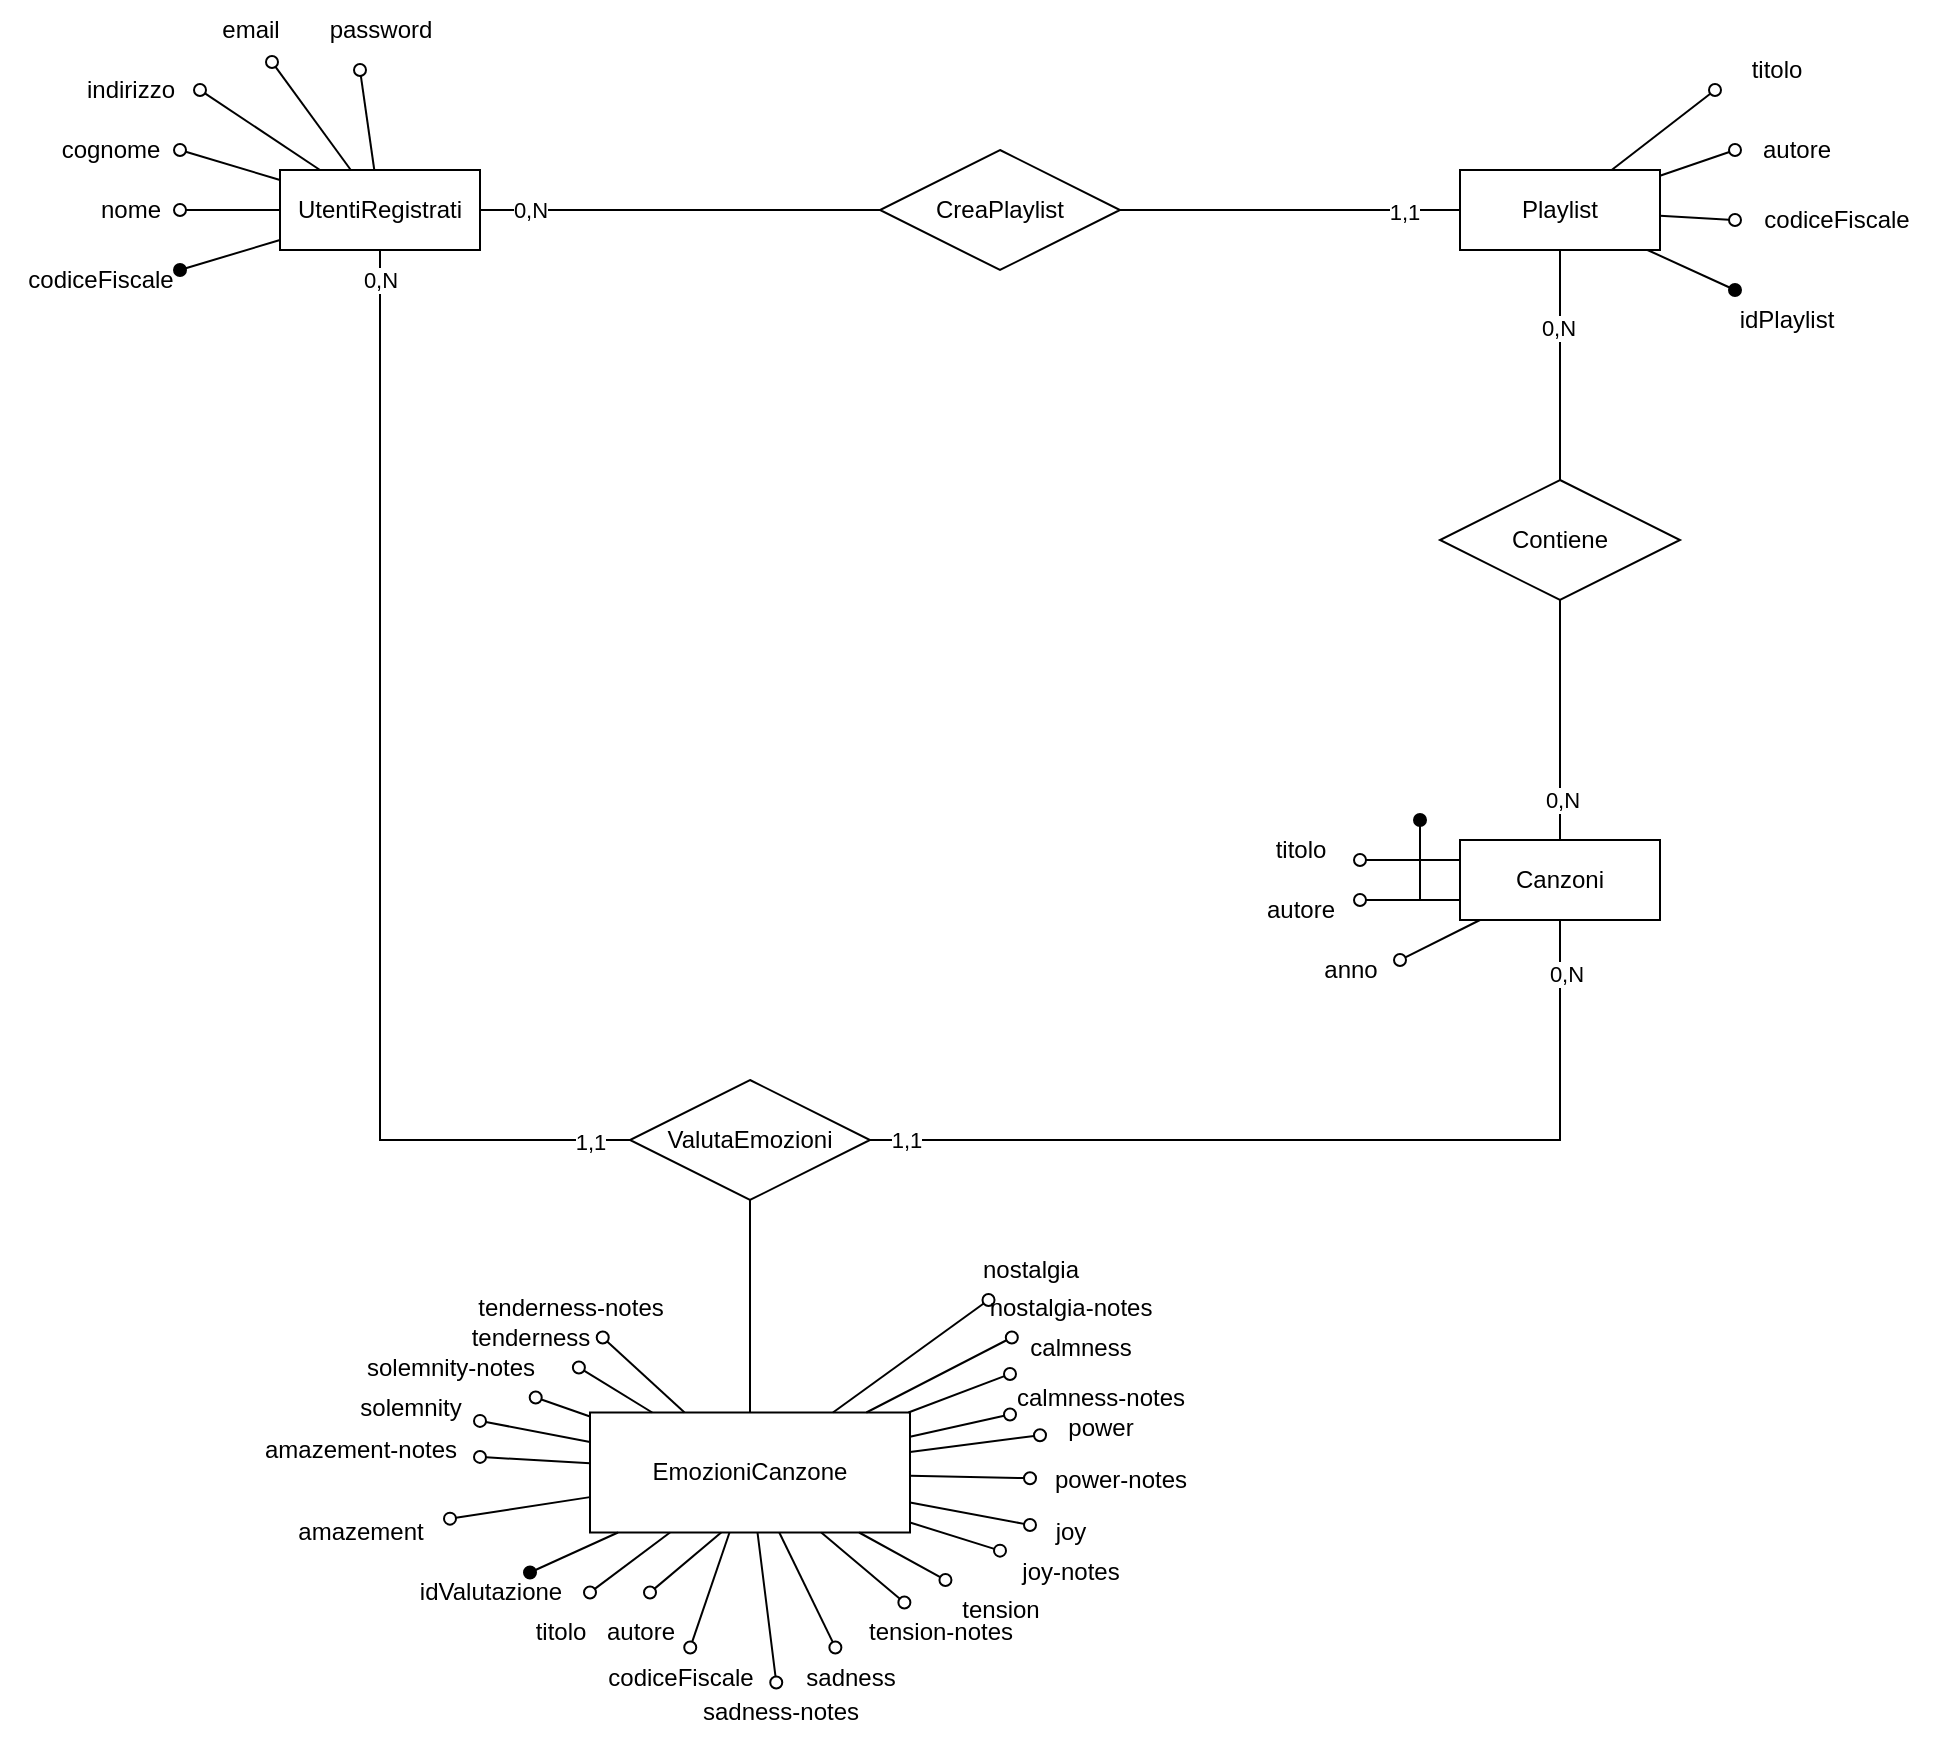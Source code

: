 <mxfile version="20.6.2" type="device"><diagram id="R2lEEEUBdFMjLlhIrx00" name="Page-1"><mxGraphModel dx="2844" dy="1588" grid="1" gridSize="10" guides="1" tooltips="1" connect="1" arrows="1" fold="1" page="1" pageScale="1" pageWidth="1920" pageHeight="1200" math="0" shadow="0" extFonts="Permanent Marker^https://fonts.googleapis.com/css?family=Permanent+Marker"><root><mxCell id="0"/><mxCell id="1" parent="0"/><mxCell id="X9WCBh2QZouLG1bWIAwy-38" value="UtentiRegistrati" style="whiteSpace=wrap;html=1;align=center;" vertex="1" parent="1"><mxGeometry x="610" y="295" width="100" height="40" as="geometry"/></mxCell><mxCell id="X9WCBh2QZouLG1bWIAwy-39" value="Playlist" style="whiteSpace=wrap;html=1;align=center;" vertex="1" parent="1"><mxGeometry x="1200" y="295" width="100" height="40" as="geometry"/></mxCell><mxCell id="X9WCBh2QZouLG1bWIAwy-41" value="Canzoni" style="whiteSpace=wrap;html=1;align=center;" vertex="1" parent="1"><mxGeometry x="1200" y="630" width="100" height="40" as="geometry"/></mxCell><mxCell id="X9WCBh2QZouLG1bWIAwy-42" value="EmozioniCanzone" style="whiteSpace=wrap;html=1;align=center;" vertex="1" parent="1"><mxGeometry x="765" y="916.25" width="160" height="60" as="geometry"/></mxCell><mxCell id="X9WCBh2QZouLG1bWIAwy-43" value="" style="endArrow=none;html=1;rounded=0;startArrow=oval;startFill=1;" edge="1" parent="1" target="X9WCBh2QZouLG1bWIAwy-38"><mxGeometry relative="1" as="geometry"><mxPoint x="560" y="345" as="sourcePoint"/><mxPoint x="630" y="335" as="targetPoint"/></mxGeometry></mxCell><mxCell id="X9WCBh2QZouLG1bWIAwy-44" value="" style="endArrow=none;html=1;rounded=0;startArrow=oval;startFill=0;" edge="1" parent="1" target="X9WCBh2QZouLG1bWIAwy-38"><mxGeometry relative="1" as="geometry"><mxPoint x="560" y="315" as="sourcePoint"/><mxPoint x="580" y="295" as="targetPoint"/></mxGeometry></mxCell><mxCell id="X9WCBh2QZouLG1bWIAwy-49" value="" style="endArrow=none;html=1;rounded=0;startArrow=oval;startFill=0;" edge="1" parent="1" target="X9WCBh2QZouLG1bWIAwy-38"><mxGeometry relative="1" as="geometry"><mxPoint x="560" y="285" as="sourcePoint"/><mxPoint x="600" y="275" as="targetPoint"/></mxGeometry></mxCell><mxCell id="X9WCBh2QZouLG1bWIAwy-50" value="" style="endArrow=none;html=1;rounded=0;startArrow=oval;startFill=0;" edge="1" parent="1" target="X9WCBh2QZouLG1bWIAwy-38"><mxGeometry relative="1" as="geometry"><mxPoint x="570" y="255" as="sourcePoint"/><mxPoint x="620" y="245" as="targetPoint"/></mxGeometry></mxCell><mxCell id="X9WCBh2QZouLG1bWIAwy-51" value="" style="endArrow=none;html=1;rounded=0;startArrow=oval;startFill=0;exitX=0.72;exitY=1.033;exitDx=0;exitDy=0;exitPerimeter=0;" edge="1" parent="1" source="X9WCBh2QZouLG1bWIAwy-58" target="X9WCBh2QZouLG1bWIAwy-38"><mxGeometry relative="1" as="geometry"><mxPoint x="610" y="245" as="sourcePoint"/><mxPoint x="670" y="235" as="targetPoint"/></mxGeometry></mxCell><mxCell id="X9WCBh2QZouLG1bWIAwy-52" value="" style="endArrow=none;html=1;rounded=0;startArrow=oval;startFill=0;" edge="1" parent="1" target="X9WCBh2QZouLG1bWIAwy-38"><mxGeometry relative="1" as="geometry"><mxPoint x="650" y="245" as="sourcePoint"/><mxPoint x="710" y="225" as="targetPoint"/></mxGeometry></mxCell><mxCell id="X9WCBh2QZouLG1bWIAwy-54" value="codiceFiscale" style="text;html=1;align=center;verticalAlign=middle;resizable=0;points=[];autosize=1;strokeColor=none;fillColor=none;" vertex="1" parent="1"><mxGeometry x="470" y="335" width="100" height="30" as="geometry"/></mxCell><mxCell id="X9WCBh2QZouLG1bWIAwy-55" value="nome" style="text;html=1;align=center;verticalAlign=middle;resizable=0;points=[];autosize=1;strokeColor=none;fillColor=none;" vertex="1" parent="1"><mxGeometry x="510" y="300" width="50" height="30" as="geometry"/></mxCell><mxCell id="X9WCBh2QZouLG1bWIAwy-56" value="cognome" style="text;html=1;align=center;verticalAlign=middle;resizable=0;points=[];autosize=1;strokeColor=none;fillColor=none;" vertex="1" parent="1"><mxGeometry x="490" y="270" width="70" height="30" as="geometry"/></mxCell><mxCell id="X9WCBh2QZouLG1bWIAwy-57" value="indirizzo" style="text;html=1;align=center;verticalAlign=middle;resizable=0;points=[];autosize=1;strokeColor=none;fillColor=none;" vertex="1" parent="1"><mxGeometry x="500" y="240" width="70" height="30" as="geometry"/></mxCell><mxCell id="X9WCBh2QZouLG1bWIAwy-58" value="email" style="text;html=1;align=center;verticalAlign=middle;resizable=0;points=[];autosize=1;strokeColor=none;fillColor=none;" vertex="1" parent="1"><mxGeometry x="570" y="210" width="50" height="30" as="geometry"/></mxCell><mxCell id="X9WCBh2QZouLG1bWIAwy-59" value="password" style="text;html=1;align=center;verticalAlign=middle;resizable=0;points=[];autosize=1;strokeColor=none;fillColor=none;" vertex="1" parent="1"><mxGeometry x="625" y="210" width="70" height="30" as="geometry"/></mxCell><mxCell id="X9WCBh2QZouLG1bWIAwy-60" value="" style="endArrow=none;html=1;rounded=0;startArrow=oval;startFill=1;" edge="1" parent="1" target="X9WCBh2QZouLG1bWIAwy-39"><mxGeometry relative="1" as="geometry"><mxPoint x="1337.5" y="355" as="sourcePoint"/><mxPoint x="1177.5" y="355" as="targetPoint"/></mxGeometry></mxCell><mxCell id="X9WCBh2QZouLG1bWIAwy-61" value="idPlaylist" style="text;html=1;align=center;verticalAlign=middle;resizable=0;points=[];autosize=1;strokeColor=none;fillColor=none;" vertex="1" parent="1"><mxGeometry x="1327.5" y="355" width="70" height="30" as="geometry"/></mxCell><mxCell id="X9WCBh2QZouLG1bWIAwy-63" value="" style="endArrow=none;html=1;rounded=0;startArrow=oval;startFill=0;entryX=0;entryY=0.25;entryDx=0;entryDy=0;" edge="1" parent="1" target="X9WCBh2QZouLG1bWIAwy-41"><mxGeometry relative="1" as="geometry"><mxPoint x="1150" y="640" as="sourcePoint"/><mxPoint x="1180" y="680" as="targetPoint"/></mxGeometry></mxCell><mxCell id="X9WCBh2QZouLG1bWIAwy-64" value="" style="endArrow=none;html=1;rounded=0;startArrow=oval;startFill=0;entryX=0;entryY=0.75;entryDx=0;entryDy=0;" edge="1" parent="1" target="X9WCBh2QZouLG1bWIAwy-41"><mxGeometry relative="1" as="geometry"><mxPoint x="1150" y="660" as="sourcePoint"/><mxPoint x="1240" y="715" as="targetPoint"/></mxGeometry></mxCell><mxCell id="X9WCBh2QZouLG1bWIAwy-65" value="" style="endArrow=none;html=1;rounded=0;startArrow=oval;startFill=0;" edge="1" parent="1" target="X9WCBh2QZouLG1bWIAwy-41"><mxGeometry relative="1" as="geometry"><mxPoint x="1170" y="690" as="sourcePoint"/><mxPoint x="1250" y="720" as="targetPoint"/></mxGeometry></mxCell><mxCell id="X9WCBh2QZouLG1bWIAwy-67" value="titolo" style="text;html=1;align=center;verticalAlign=middle;resizable=0;points=[];autosize=1;strokeColor=none;fillColor=none;" vertex="1" parent="1"><mxGeometry x="1095" y="620" width="50" height="30" as="geometry"/></mxCell><mxCell id="X9WCBh2QZouLG1bWIAwy-68" value="autore" style="text;html=1;align=center;verticalAlign=middle;resizable=0;points=[];autosize=1;strokeColor=none;fillColor=none;" vertex="1" parent="1"><mxGeometry x="1090" y="650" width="60" height="30" as="geometry"/></mxCell><mxCell id="X9WCBh2QZouLG1bWIAwy-70" value="" style="endArrow=none;html=1;rounded=0;startArrow=oval;startFill=1;" edge="1" parent="1"><mxGeometry relative="1" as="geometry"><mxPoint x="1180" y="620" as="sourcePoint"/><mxPoint x="1180" y="660" as="targetPoint"/></mxGeometry></mxCell><mxCell id="X9WCBh2QZouLG1bWIAwy-71" value="anno" style="text;html=1;align=center;verticalAlign=middle;resizable=0;points=[];autosize=1;strokeColor=none;fillColor=none;" vertex="1" parent="1"><mxGeometry x="1120" y="680" width="50" height="30" as="geometry"/></mxCell><mxCell id="X9WCBh2QZouLG1bWIAwy-72" value="" style="endArrow=none;html=1;rounded=0;startArrow=oval;startFill=0;" edge="1" parent="1" target="X9WCBh2QZouLG1bWIAwy-39"><mxGeometry relative="1" as="geometry"><mxPoint x="1337.5" y="320" as="sourcePoint"/><mxPoint x="1427.5" y="305" as="targetPoint"/></mxGeometry></mxCell><mxCell id="X9WCBh2QZouLG1bWIAwy-73" value="codiceFiscale" style="text;html=1;align=center;verticalAlign=middle;resizable=0;points=[];autosize=1;strokeColor=none;fillColor=none;" vertex="1" parent="1"><mxGeometry x="1337.5" y="305" width="100" height="30" as="geometry"/></mxCell><mxCell id="X9WCBh2QZouLG1bWIAwy-74" value="" style="endArrow=none;html=1;rounded=0;startArrow=oval;startFill=0;" edge="1" parent="1" target="X9WCBh2QZouLG1bWIAwy-39"><mxGeometry relative="1" as="geometry"><mxPoint x="1337.5" y="285" as="sourcePoint"/><mxPoint x="1307.5" y="289.5" as="targetPoint"/></mxGeometry></mxCell><mxCell id="X9WCBh2QZouLG1bWIAwy-75" value="" style="endArrow=none;html=1;rounded=0;startArrow=oval;startFill=0;" edge="1" parent="1" target="X9WCBh2QZouLG1bWIAwy-39"><mxGeometry relative="1" as="geometry"><mxPoint x="1327.5" y="255" as="sourcePoint"/><mxPoint x="1257.5" y="274.999" as="targetPoint"/></mxGeometry></mxCell><mxCell id="X9WCBh2QZouLG1bWIAwy-76" value="titolo" style="text;html=1;align=center;verticalAlign=middle;resizable=0;points=[];autosize=1;strokeColor=none;fillColor=none;" vertex="1" parent="1"><mxGeometry x="1332.5" y="230" width="50" height="30" as="geometry"/></mxCell><mxCell id="X9WCBh2QZouLG1bWIAwy-77" value="autore" style="text;html=1;align=center;verticalAlign=middle;resizable=0;points=[];autosize=1;strokeColor=none;fillColor=none;" vertex="1" parent="1"><mxGeometry x="1337.5" y="270" width="60" height="30" as="geometry"/></mxCell><mxCell id="X9WCBh2QZouLG1bWIAwy-78" value="" style="endArrow=none;html=1;rounded=0;startArrow=oval;startFill=1;" edge="1" parent="1" target="X9WCBh2QZouLG1bWIAwy-42"><mxGeometry relative="1" as="geometry"><mxPoint x="735" y="996.25" as="sourcePoint"/><mxPoint x="755" y="993.75" as="targetPoint"/></mxGeometry></mxCell><mxCell id="X9WCBh2QZouLG1bWIAwy-79" value="idValutazione" style="text;html=1;align=center;verticalAlign=middle;resizable=0;points=[];autosize=1;strokeColor=none;fillColor=none;" vertex="1" parent="1"><mxGeometry x="670" y="991.25" width="90" height="30" as="geometry"/></mxCell><mxCell id="X9WCBh2QZouLG1bWIAwy-80" value="" style="endArrow=none;html=1;rounded=0;startArrow=oval;startFill=0;entryX=0.25;entryY=1;entryDx=0;entryDy=0;" edge="1" parent="1" target="X9WCBh2QZouLG1bWIAwy-42"><mxGeometry relative="1" as="geometry"><mxPoint x="765" y="1006.25" as="sourcePoint"/><mxPoint x="825" y="1021.25" as="targetPoint"/></mxGeometry></mxCell><mxCell id="X9WCBh2QZouLG1bWIAwy-81" value="titolo" style="text;html=1;align=center;verticalAlign=middle;resizable=0;points=[];autosize=1;strokeColor=none;fillColor=none;" vertex="1" parent="1"><mxGeometry x="725" y="1011.25" width="50" height="30" as="geometry"/></mxCell><mxCell id="X9WCBh2QZouLG1bWIAwy-82" value="" style="endArrow=none;html=1;rounded=0;startArrow=oval;startFill=0;entryX=0.41;entryY=1;entryDx=0;entryDy=0;entryPerimeter=0;" edge="1" parent="1" target="X9WCBh2QZouLG1bWIAwy-42"><mxGeometry relative="1" as="geometry"><mxPoint x="795" y="1006.25" as="sourcePoint"/><mxPoint x="885" y="1016.25" as="targetPoint"/></mxGeometry></mxCell><mxCell id="X9WCBh2QZouLG1bWIAwy-83" value="autore" style="text;html=1;align=center;verticalAlign=middle;resizable=0;points=[];autosize=1;strokeColor=none;fillColor=none;" vertex="1" parent="1"><mxGeometry x="760" y="1011.25" width="60" height="30" as="geometry"/></mxCell><mxCell id="X9WCBh2QZouLG1bWIAwy-85" value="" style="endArrow=none;html=1;rounded=0;startArrow=oval;startFill=0;" edge="1" parent="1" source="X9WCBh2QZouLG1bWIAwy-104" target="X9WCBh2QZouLG1bWIAwy-42"><mxGeometry relative="1" as="geometry"><mxPoint x="700" y="898.75" as="sourcePoint"/><mxPoint x="775" y="786.25" as="targetPoint"/></mxGeometry></mxCell><mxCell id="X9WCBh2QZouLG1bWIAwy-86" value="" style="endArrow=none;html=1;rounded=0;startArrow=oval;startFill=0;" edge="1" parent="1" source="X9WCBh2QZouLG1bWIAwy-115" target="X9WCBh2QZouLG1bWIAwy-42"><mxGeometry relative="1" as="geometry"><mxPoint x="1000" y="908.75" as="sourcePoint"/><mxPoint x="1025" y="866.25" as="targetPoint"/></mxGeometry></mxCell><mxCell id="X9WCBh2QZouLG1bWIAwy-87" value="" style="endArrow=none;html=1;rounded=0;startArrow=oval;startFill=0;" edge="1" parent="1" source="X9WCBh2QZouLG1bWIAwy-116" target="X9WCBh2QZouLG1bWIAwy-42"><mxGeometry relative="1" as="geometry"><mxPoint x="990" y="938.75" as="sourcePoint"/><mxPoint x="1000" y="876.25" as="targetPoint"/></mxGeometry></mxCell><mxCell id="X9WCBh2QZouLG1bWIAwy-88" value="" style="endArrow=none;html=1;rounded=0;startArrow=oval;startFill=0;" edge="1" parent="1" target="X9WCBh2QZouLG1bWIAwy-42"><mxGeometry relative="1" as="geometry"><mxPoint x="975" y="917.264" as="sourcePoint"/><mxPoint x="970" y="836.25" as="targetPoint"/></mxGeometry></mxCell><mxCell id="X9WCBh2QZouLG1bWIAwy-89" value="" style="endArrow=none;html=1;rounded=0;startArrow=oval;startFill=0;" edge="1" parent="1" source="X9WCBh2QZouLG1bWIAwy-114" target="X9WCBh2QZouLG1bWIAwy-42"><mxGeometry relative="1" as="geometry"><mxPoint x="990" y="888.75" as="sourcePoint"/><mxPoint x="980" y="886.25" as="targetPoint"/></mxGeometry></mxCell><mxCell id="X9WCBh2QZouLG1bWIAwy-90" value="" style="endArrow=none;html=1;rounded=0;startArrow=oval;startFill=0;" edge="1" parent="1" source="X9WCBh2QZouLG1bWIAwy-112" target="X9WCBh2QZouLG1bWIAwy-42"><mxGeometry relative="1" as="geometry"><mxPoint x="970" y="848.75" as="sourcePoint"/><mxPoint x="940" y="836.25" as="targetPoint"/></mxGeometry></mxCell><mxCell id="X9WCBh2QZouLG1bWIAwy-91" value="" style="endArrow=none;html=1;rounded=0;startArrow=oval;startFill=0;" edge="1" parent="1" source="X9WCBh2QZouLG1bWIAwy-111" target="X9WCBh2QZouLG1bWIAwy-42"><mxGeometry relative="1" as="geometry"><mxPoint x="900" y="838.75" as="sourcePoint"/><mxPoint x="925" y="866.25" as="targetPoint"/></mxGeometry></mxCell><mxCell id="X9WCBh2QZouLG1bWIAwy-92" value="" style="endArrow=none;html=1;rounded=0;startArrow=oval;startFill=0;" edge="1" parent="1" source="X9WCBh2QZouLG1bWIAwy-110" target="X9WCBh2QZouLG1bWIAwy-42"><mxGeometry relative="1" as="geometry"><mxPoint x="940" y="870" as="sourcePoint"/><mxPoint x="880" y="836.25" as="targetPoint"/></mxGeometry></mxCell><mxCell id="X9WCBh2QZouLG1bWIAwy-93" value="" style="endArrow=none;html=1;rounded=0;startArrow=oval;startFill=0;" edge="1" parent="1" source="X9WCBh2QZouLG1bWIAwy-109" target="X9WCBh2QZouLG1bWIAwy-42"><mxGeometry relative="1" as="geometry"><mxPoint x="830" y="828.75" as="sourcePoint"/><mxPoint x="880" y="816.25" as="targetPoint"/></mxGeometry></mxCell><mxCell id="X9WCBh2QZouLG1bWIAwy-94" value="" style="endArrow=none;html=1;rounded=0;startArrow=oval;startFill=0;" edge="1" parent="1" source="X9WCBh2QZouLG1bWIAwy-108" target="X9WCBh2QZouLG1bWIAwy-42"><mxGeometry relative="1" as="geometry"><mxPoint x="800" y="836.75" as="sourcePoint"/><mxPoint x="830" y="786.25" as="targetPoint"/></mxGeometry></mxCell><mxCell id="X9WCBh2QZouLG1bWIAwy-95" value="" style="endArrow=none;html=1;rounded=0;startArrow=oval;startFill=0;" edge="1" parent="1" source="X9WCBh2QZouLG1bWIAwy-106" target="X9WCBh2QZouLG1bWIAwy-42"><mxGeometry relative="1" as="geometry"><mxPoint x="750" y="856.75" as="sourcePoint"/><mxPoint x="750" y="816.25" as="targetPoint"/></mxGeometry></mxCell><mxCell id="X9WCBh2QZouLG1bWIAwy-96" value="" style="endArrow=none;html=1;rounded=0;startArrow=oval;startFill=0;" edge="1" parent="1" source="X9WCBh2QZouLG1bWIAwy-107" target="X9WCBh2QZouLG1bWIAwy-42"><mxGeometry relative="1" as="geometry"><mxPoint x="770" y="838.75" as="sourcePoint"/><mxPoint x="830" y="856.25" as="targetPoint"/></mxGeometry></mxCell><mxCell id="X9WCBh2QZouLG1bWIAwy-97" value="" style="endArrow=none;html=1;rounded=0;startArrow=oval;startFill=0;" edge="1" parent="1" source="X9WCBh2QZouLG1bWIAwy-105" target="X9WCBh2QZouLG1bWIAwy-42"><mxGeometry relative="1" as="geometry"><mxPoint x="730" y="878.75" as="sourcePoint"/><mxPoint x="820" y="896.25" as="targetPoint"/></mxGeometry></mxCell><mxCell id="X9WCBh2QZouLG1bWIAwy-98" value="" style="endArrow=none;html=1;rounded=0;startArrow=oval;startFill=0;" edge="1" parent="1" source="X9WCBh2QZouLG1bWIAwy-117" target="X9WCBh2QZouLG1bWIAwy-42"><mxGeometry relative="1" as="geometry"><mxPoint x="990" y="958.75" as="sourcePoint"/><mxPoint x="965" y="826.25" as="targetPoint"/></mxGeometry></mxCell><mxCell id="X9WCBh2QZouLG1bWIAwy-99" value="" style="endArrow=none;html=1;rounded=0;startArrow=oval;startFill=0;" edge="1" parent="1" source="X9WCBh2QZouLG1bWIAwy-120" target="X9WCBh2QZouLG1bWIAwy-42"><mxGeometry relative="1" as="geometry"><mxPoint x="880" y="1038.75" as="sourcePoint"/><mxPoint x="920" y="1051.25" as="targetPoint"/></mxGeometry></mxCell><mxCell id="X9WCBh2QZouLG1bWIAwy-100" value="" style="endArrow=none;html=1;rounded=0;startArrow=oval;startFill=0;" edge="1" parent="1" source="X9WCBh2QZouLG1bWIAwy-118" target="X9WCBh2QZouLG1bWIAwy-42"><mxGeometry relative="1" as="geometry"><mxPoint x="965" y="978.75" as="sourcePoint"/><mxPoint x="1000" y="1011.25" as="targetPoint"/></mxGeometry></mxCell><mxCell id="X9WCBh2QZouLG1bWIAwy-101" value="" style="endArrow=none;html=1;rounded=0;startArrow=oval;startFill=0;" edge="1" parent="1" source="X9WCBh2QZouLG1bWIAwy-121" target="X9WCBh2QZouLG1bWIAwy-42"><mxGeometry relative="1" as="geometry"><mxPoint x="910" y="1028.75" as="sourcePoint"/><mxPoint x="970" y="1071.25" as="targetPoint"/></mxGeometry></mxCell><mxCell id="X9WCBh2QZouLG1bWIAwy-103" value="" style="endArrow=none;html=1;rounded=0;startArrow=oval;startFill=0;" edge="1" parent="1" source="X9WCBh2QZouLG1bWIAwy-119" target="X9WCBh2QZouLG1bWIAwy-42"><mxGeometry relative="1" as="geometry"><mxPoint x="950" y="1008.75" as="sourcePoint"/><mxPoint x="970" y="1056.25" as="targetPoint"/></mxGeometry></mxCell><mxCell id="X9WCBh2QZouLG1bWIAwy-104" value="amazement" style="text;html=1;align=center;verticalAlign=middle;resizable=0;points=[];autosize=1;strokeColor=none;fillColor=none;" vertex="1" parent="1"><mxGeometry x="605" y="961.25" width="90" height="30" as="geometry"/></mxCell><mxCell id="X9WCBh2QZouLG1bWIAwy-105" value="amazement-notes" style="text;html=1;align=center;verticalAlign=middle;resizable=0;points=[];autosize=1;strokeColor=none;fillColor=none;" vertex="1" parent="1"><mxGeometry x="590" y="920" width="120" height="30" as="geometry"/></mxCell><mxCell id="X9WCBh2QZouLG1bWIAwy-106" value="solemnity" style="text;html=1;align=center;verticalAlign=middle;resizable=0;points=[];autosize=1;strokeColor=none;fillColor=none;" vertex="1" parent="1"><mxGeometry x="640" y="898.75" width="70" height="30" as="geometry"/></mxCell><mxCell id="X9WCBh2QZouLG1bWIAwy-107" value="solemnity-notes" style="text;html=1;align=center;verticalAlign=middle;resizable=0;points=[];autosize=1;strokeColor=none;fillColor=none;" vertex="1" parent="1"><mxGeometry x="640" y="878.75" width="110" height="30" as="geometry"/></mxCell><mxCell id="X9WCBh2QZouLG1bWIAwy-108" value="tenderness" style="text;html=1;align=center;verticalAlign=middle;resizable=0;points=[];autosize=1;strokeColor=none;fillColor=none;" vertex="1" parent="1"><mxGeometry x="695" y="863.75" width="80" height="30" as="geometry"/></mxCell><mxCell id="X9WCBh2QZouLG1bWIAwy-109" value="tenderness-notes" style="text;html=1;align=center;verticalAlign=middle;resizable=0;points=[];autosize=1;strokeColor=none;fillColor=none;" vertex="1" parent="1"><mxGeometry x="695" y="848.75" width="120" height="30" as="geometry"/></mxCell><mxCell id="X9WCBh2QZouLG1bWIAwy-110" value="nostalgia" style="text;html=1;align=center;verticalAlign=middle;resizable=0;points=[];autosize=1;strokeColor=none;fillColor=none;" vertex="1" parent="1"><mxGeometry x="950" y="830" width="70" height="30" as="geometry"/></mxCell><mxCell id="X9WCBh2QZouLG1bWIAwy-111" value="nostalgia-notes" style="text;html=1;align=center;verticalAlign=middle;resizable=0;points=[];autosize=1;strokeColor=none;fillColor=none;" vertex="1" parent="1"><mxGeometry x="955" y="848.75" width="100" height="30" as="geometry"/></mxCell><mxCell id="X9WCBh2QZouLG1bWIAwy-112" value="calmness" style="text;html=1;align=center;verticalAlign=middle;resizable=0;points=[];autosize=1;strokeColor=none;fillColor=none;" vertex="1" parent="1"><mxGeometry x="975" y="868.75" width="70" height="30" as="geometry"/></mxCell><mxCell id="X9WCBh2QZouLG1bWIAwy-113" value="calmness-notes" style="text;html=1;align=center;verticalAlign=middle;resizable=0;points=[];autosize=1;strokeColor=none;fillColor=none;" vertex="1" parent="1"><mxGeometry x="965" y="893.75" width="110" height="30" as="geometry"/></mxCell><mxCell id="X9WCBh2QZouLG1bWIAwy-114" value="power" style="text;html=1;align=center;verticalAlign=middle;resizable=0;points=[];autosize=1;strokeColor=none;fillColor=none;" vertex="1" parent="1"><mxGeometry x="990" y="908.75" width="60" height="30" as="geometry"/></mxCell><mxCell id="X9WCBh2QZouLG1bWIAwy-115" value="power-notes" style="text;html=1;align=center;verticalAlign=middle;resizable=0;points=[];autosize=1;strokeColor=none;fillColor=none;" vertex="1" parent="1"><mxGeometry x="985" y="935" width="90" height="30" as="geometry"/></mxCell><mxCell id="X9WCBh2QZouLG1bWIAwy-116" value="joy" style="text;html=1;align=center;verticalAlign=middle;resizable=0;points=[];autosize=1;strokeColor=none;fillColor=none;" vertex="1" parent="1"><mxGeometry x="985" y="961.25" width="40" height="30" as="geometry"/></mxCell><mxCell id="X9WCBh2QZouLG1bWIAwy-117" value="joy-notes" style="text;html=1;align=center;verticalAlign=middle;resizable=0;points=[];autosize=1;strokeColor=none;fillColor=none;" vertex="1" parent="1"><mxGeometry x="970" y="981.25" width="70" height="30" as="geometry"/></mxCell><mxCell id="X9WCBh2QZouLG1bWIAwy-118" value="tension" style="text;html=1;align=center;verticalAlign=middle;resizable=0;points=[];autosize=1;strokeColor=none;fillColor=none;" vertex="1" parent="1"><mxGeometry x="940" y="1000" width="60" height="30" as="geometry"/></mxCell><mxCell id="X9WCBh2QZouLG1bWIAwy-119" value="tension-notes" style="text;html=1;align=center;verticalAlign=middle;resizable=0;points=[];autosize=1;strokeColor=none;fillColor=none;" vertex="1" parent="1"><mxGeometry x="890" y="1011.25" width="100" height="30" as="geometry"/></mxCell><mxCell id="X9WCBh2QZouLG1bWIAwy-120" value="sadness-notes" style="text;html=1;align=center;verticalAlign=middle;resizable=0;points=[];autosize=1;strokeColor=none;fillColor=none;" vertex="1" parent="1"><mxGeometry x="810" y="1051.25" width="100" height="30" as="geometry"/></mxCell><mxCell id="X9WCBh2QZouLG1bWIAwy-121" value="sadness" style="text;html=1;align=center;verticalAlign=middle;resizable=0;points=[];autosize=1;strokeColor=none;fillColor=none;" vertex="1" parent="1"><mxGeometry x="860" y="1033.75" width="70" height="30" as="geometry"/></mxCell><mxCell id="X9WCBh2QZouLG1bWIAwy-122" value="" style="endArrow=none;html=1;rounded=0;startArrow=oval;startFill=0;" edge="1" parent="1" source="X9WCBh2QZouLG1bWIAwy-123" target="X9WCBh2QZouLG1bWIAwy-42"><mxGeometry relative="1" as="geometry"><mxPoint x="830" y="1048.75" as="sourcePoint"/><mxPoint x="835" y="1046.25" as="targetPoint"/></mxGeometry></mxCell><mxCell id="X9WCBh2QZouLG1bWIAwy-123" value="codiceFiscale" style="text;html=1;align=center;verticalAlign=middle;resizable=0;points=[];autosize=1;strokeColor=none;fillColor=none;" vertex="1" parent="1"><mxGeometry x="760" y="1033.75" width="100" height="30" as="geometry"/></mxCell><mxCell id="X9WCBh2QZouLG1bWIAwy-124" value="CreaPlaylist" style="shape=rhombus;perimeter=rhombusPerimeter;whiteSpace=wrap;html=1;align=center;" vertex="1" parent="1"><mxGeometry x="910" y="285" width="120" height="60" as="geometry"/></mxCell><mxCell id="X9WCBh2QZouLG1bWIAwy-125" value="" style="endArrow=none;html=1;rounded=0;" edge="1" parent="1" source="X9WCBh2QZouLG1bWIAwy-38" target="X9WCBh2QZouLG1bWIAwy-124"><mxGeometry relative="1" as="geometry"><mxPoint x="750" y="350" as="sourcePoint"/><mxPoint x="910" y="350" as="targetPoint"/></mxGeometry></mxCell><mxCell id="X9WCBh2QZouLG1bWIAwy-128" value="0,N" style="edgeLabel;html=1;align=center;verticalAlign=middle;resizable=0;points=[];" vertex="1" connectable="0" parent="X9WCBh2QZouLG1bWIAwy-125"><mxGeometry x="-0.75" relative="1" as="geometry"><mxPoint as="offset"/></mxGeometry></mxCell><mxCell id="X9WCBh2QZouLG1bWIAwy-126" value="" style="endArrow=none;html=1;rounded=0;" edge="1" parent="1" source="X9WCBh2QZouLG1bWIAwy-124" target="X9WCBh2QZouLG1bWIAwy-39"><mxGeometry relative="1" as="geometry"><mxPoint x="1070" y="310" as="sourcePoint"/><mxPoint x="1230" y="310" as="targetPoint"/></mxGeometry></mxCell><mxCell id="X9WCBh2QZouLG1bWIAwy-129" value="1,1" style="edgeLabel;html=1;align=center;verticalAlign=middle;resizable=0;points=[];" vertex="1" connectable="0" parent="X9WCBh2QZouLG1bWIAwy-126"><mxGeometry x="0.671" y="-1" relative="1" as="geometry"><mxPoint as="offset"/></mxGeometry></mxCell><mxCell id="X9WCBh2QZouLG1bWIAwy-131" style="edgeStyle=orthogonalEdgeStyle;rounded=0;orthogonalLoop=1;jettySize=auto;html=1;startArrow=none;startFill=0;endArrow=none;endFill=0;" edge="1" parent="1" source="X9WCBh2QZouLG1bWIAwy-130" target="X9WCBh2QZouLG1bWIAwy-39"><mxGeometry relative="1" as="geometry"/></mxCell><mxCell id="X9WCBh2QZouLG1bWIAwy-134" value="0,N" style="edgeLabel;html=1;align=center;verticalAlign=middle;resizable=0;points=[];" vertex="1" connectable="0" parent="X9WCBh2QZouLG1bWIAwy-131"><mxGeometry x="0.322" y="1" relative="1" as="geometry"><mxPoint as="offset"/></mxGeometry></mxCell><mxCell id="X9WCBh2QZouLG1bWIAwy-132" style="edgeStyle=orthogonalEdgeStyle;rounded=0;orthogonalLoop=1;jettySize=auto;html=1;startArrow=none;startFill=0;endArrow=none;endFill=0;" edge="1" parent="1" source="X9WCBh2QZouLG1bWIAwy-130" target="X9WCBh2QZouLG1bWIAwy-41"><mxGeometry relative="1" as="geometry"/></mxCell><mxCell id="X9WCBh2QZouLG1bWIAwy-133" value="0,N" style="edgeLabel;html=1;align=center;verticalAlign=middle;resizable=0;points=[];" vertex="1" connectable="0" parent="X9WCBh2QZouLG1bWIAwy-132"><mxGeometry x="0.667" y="1" relative="1" as="geometry"><mxPoint as="offset"/></mxGeometry></mxCell><mxCell id="X9WCBh2QZouLG1bWIAwy-130" value="Contiene" style="shape=rhombus;perimeter=rhombusPerimeter;whiteSpace=wrap;html=1;align=center;" vertex="1" parent="1"><mxGeometry x="1190" y="450" width="120" height="60" as="geometry"/></mxCell><mxCell id="X9WCBh2QZouLG1bWIAwy-140" style="edgeStyle=orthogonalEdgeStyle;rounded=0;orthogonalLoop=1;jettySize=auto;html=1;startArrow=none;startFill=0;endArrow=none;endFill=0;" edge="1" parent="1" source="X9WCBh2QZouLG1bWIAwy-137" target="X9WCBh2QZouLG1bWIAwy-42"><mxGeometry relative="1" as="geometry"/></mxCell><mxCell id="X9WCBh2QZouLG1bWIAwy-137" value="ValutaEmozioni" style="shape=rhombus;perimeter=rhombusPerimeter;whiteSpace=wrap;html=1;align=center;" vertex="1" parent="1"><mxGeometry x="785" y="750" width="120" height="60" as="geometry"/></mxCell><mxCell id="X9WCBh2QZouLG1bWIAwy-138" value="" style="endArrow=none;html=1;rounded=0;entryX=0;entryY=0.5;entryDx=0;entryDy=0;" edge="1" parent="1" source="X9WCBh2QZouLG1bWIAwy-38" target="X9WCBh2QZouLG1bWIAwy-137"><mxGeometry relative="1" as="geometry"><mxPoint x="630" y="430" as="sourcePoint"/><mxPoint x="660" y="780" as="targetPoint"/><Array as="points"><mxPoint x="660" y="780"/></Array></mxGeometry></mxCell><mxCell id="X9WCBh2QZouLG1bWIAwy-141" value="0,N" style="edgeLabel;html=1;align=center;verticalAlign=middle;resizable=0;points=[];" vertex="1" connectable="0" parent="X9WCBh2QZouLG1bWIAwy-138"><mxGeometry x="-0.947" relative="1" as="geometry"><mxPoint as="offset"/></mxGeometry></mxCell><mxCell id="X9WCBh2QZouLG1bWIAwy-142" value="1,1" style="edgeLabel;html=1;align=center;verticalAlign=middle;resizable=0;points=[];" vertex="1" connectable="0" parent="X9WCBh2QZouLG1bWIAwy-138"><mxGeometry x="0.93" y="-1" relative="1" as="geometry"><mxPoint as="offset"/></mxGeometry></mxCell><mxCell id="X9WCBh2QZouLG1bWIAwy-139" value="" style="endArrow=none;html=1;rounded=0;entryX=0.5;entryY=1;entryDx=0;entryDy=0;" edge="1" parent="1" source="X9WCBh2QZouLG1bWIAwy-137" target="X9WCBh2QZouLG1bWIAwy-41"><mxGeometry relative="1" as="geometry"><mxPoint x="1040" y="780" as="sourcePoint"/><mxPoint x="1260" y="770" as="targetPoint"/><Array as="points"><mxPoint x="1250" y="780"/></Array></mxGeometry></mxCell><mxCell id="X9WCBh2QZouLG1bWIAwy-143" value="0,N" style="edgeLabel;html=1;align=center;verticalAlign=middle;resizable=0;points=[];" vertex="1" connectable="0" parent="X9WCBh2QZouLG1bWIAwy-139"><mxGeometry x="0.881" y="-3" relative="1" as="geometry"><mxPoint as="offset"/></mxGeometry></mxCell><mxCell id="X9WCBh2QZouLG1bWIAwy-144" value="1,1" style="edgeLabel;html=1;align=center;verticalAlign=middle;resizable=0;points=[];" vertex="1" connectable="0" parent="X9WCBh2QZouLG1bWIAwy-139"><mxGeometry x="-0.921" y="-3" relative="1" as="geometry"><mxPoint y="-3" as="offset"/></mxGeometry></mxCell></root></mxGraphModel></diagram></mxfile>